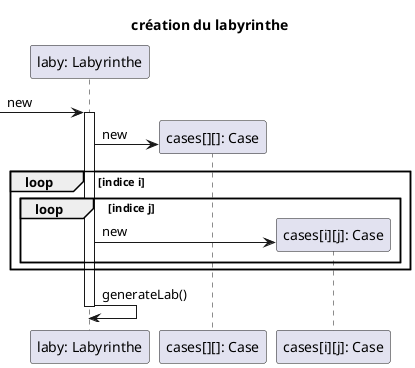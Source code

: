 @startuml
title création du labyrinthe

participant "laby: Labyrinthe" as laby
participant "cases[][]: Case" as cases
participant "cases[i][j]: Case" as c

[-> laby : new
activate  laby
    create cases
    laby -> cases : new
    loop indice i
        loop indice j
        
            create c
            laby -> c : new
        end
    end
    laby -> laby : generateLab()
deactivate laby

@enduml
